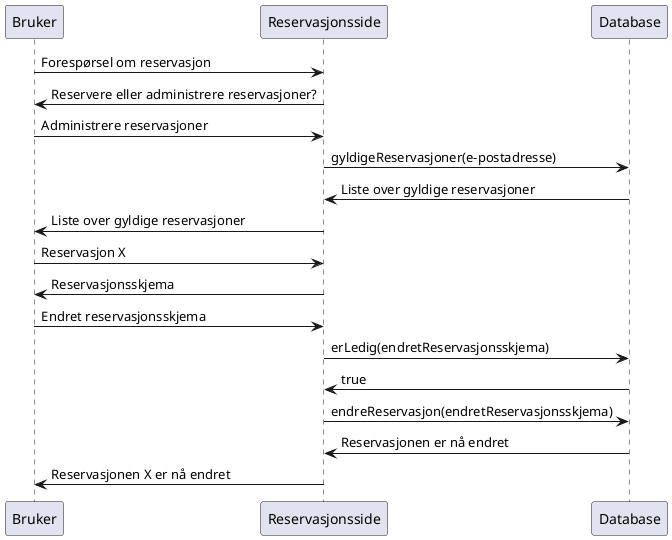 @startuml
Bruker -> Reservasjonsside: Forespørsel om reservasjon
Reservasjonsside -> Bruker: Reservere eller administrere reservasjoner?
Bruker -> Reservasjonsside: Administrere reservasjoner
Reservasjonsside -> Database: gyldigeReservasjoner(e-postadresse)
Database -> Reservasjonsside: Liste over gyldige reservasjoner
Reservasjonsside -> Bruker: Liste over gyldige reservasjoner
Bruker -> Reservasjonsside: Reservasjon X
Reservasjonsside -> Bruker: Reservasjonsskjema
Bruker -> Reservasjonsside: Endret reservasjonsskjema
Reservasjonsside -> Database: erLedig(endretReservasjonsskjema)
Database -> Reservasjonsside: true
Reservasjonsside -> Database: endreReservasjon(endretReservasjonsskjema)
Database -> Reservasjonsside: Reservasjonen er nå endret
Reservasjonsside -> Bruker: Reservasjonen X er nå endret
@enduml




